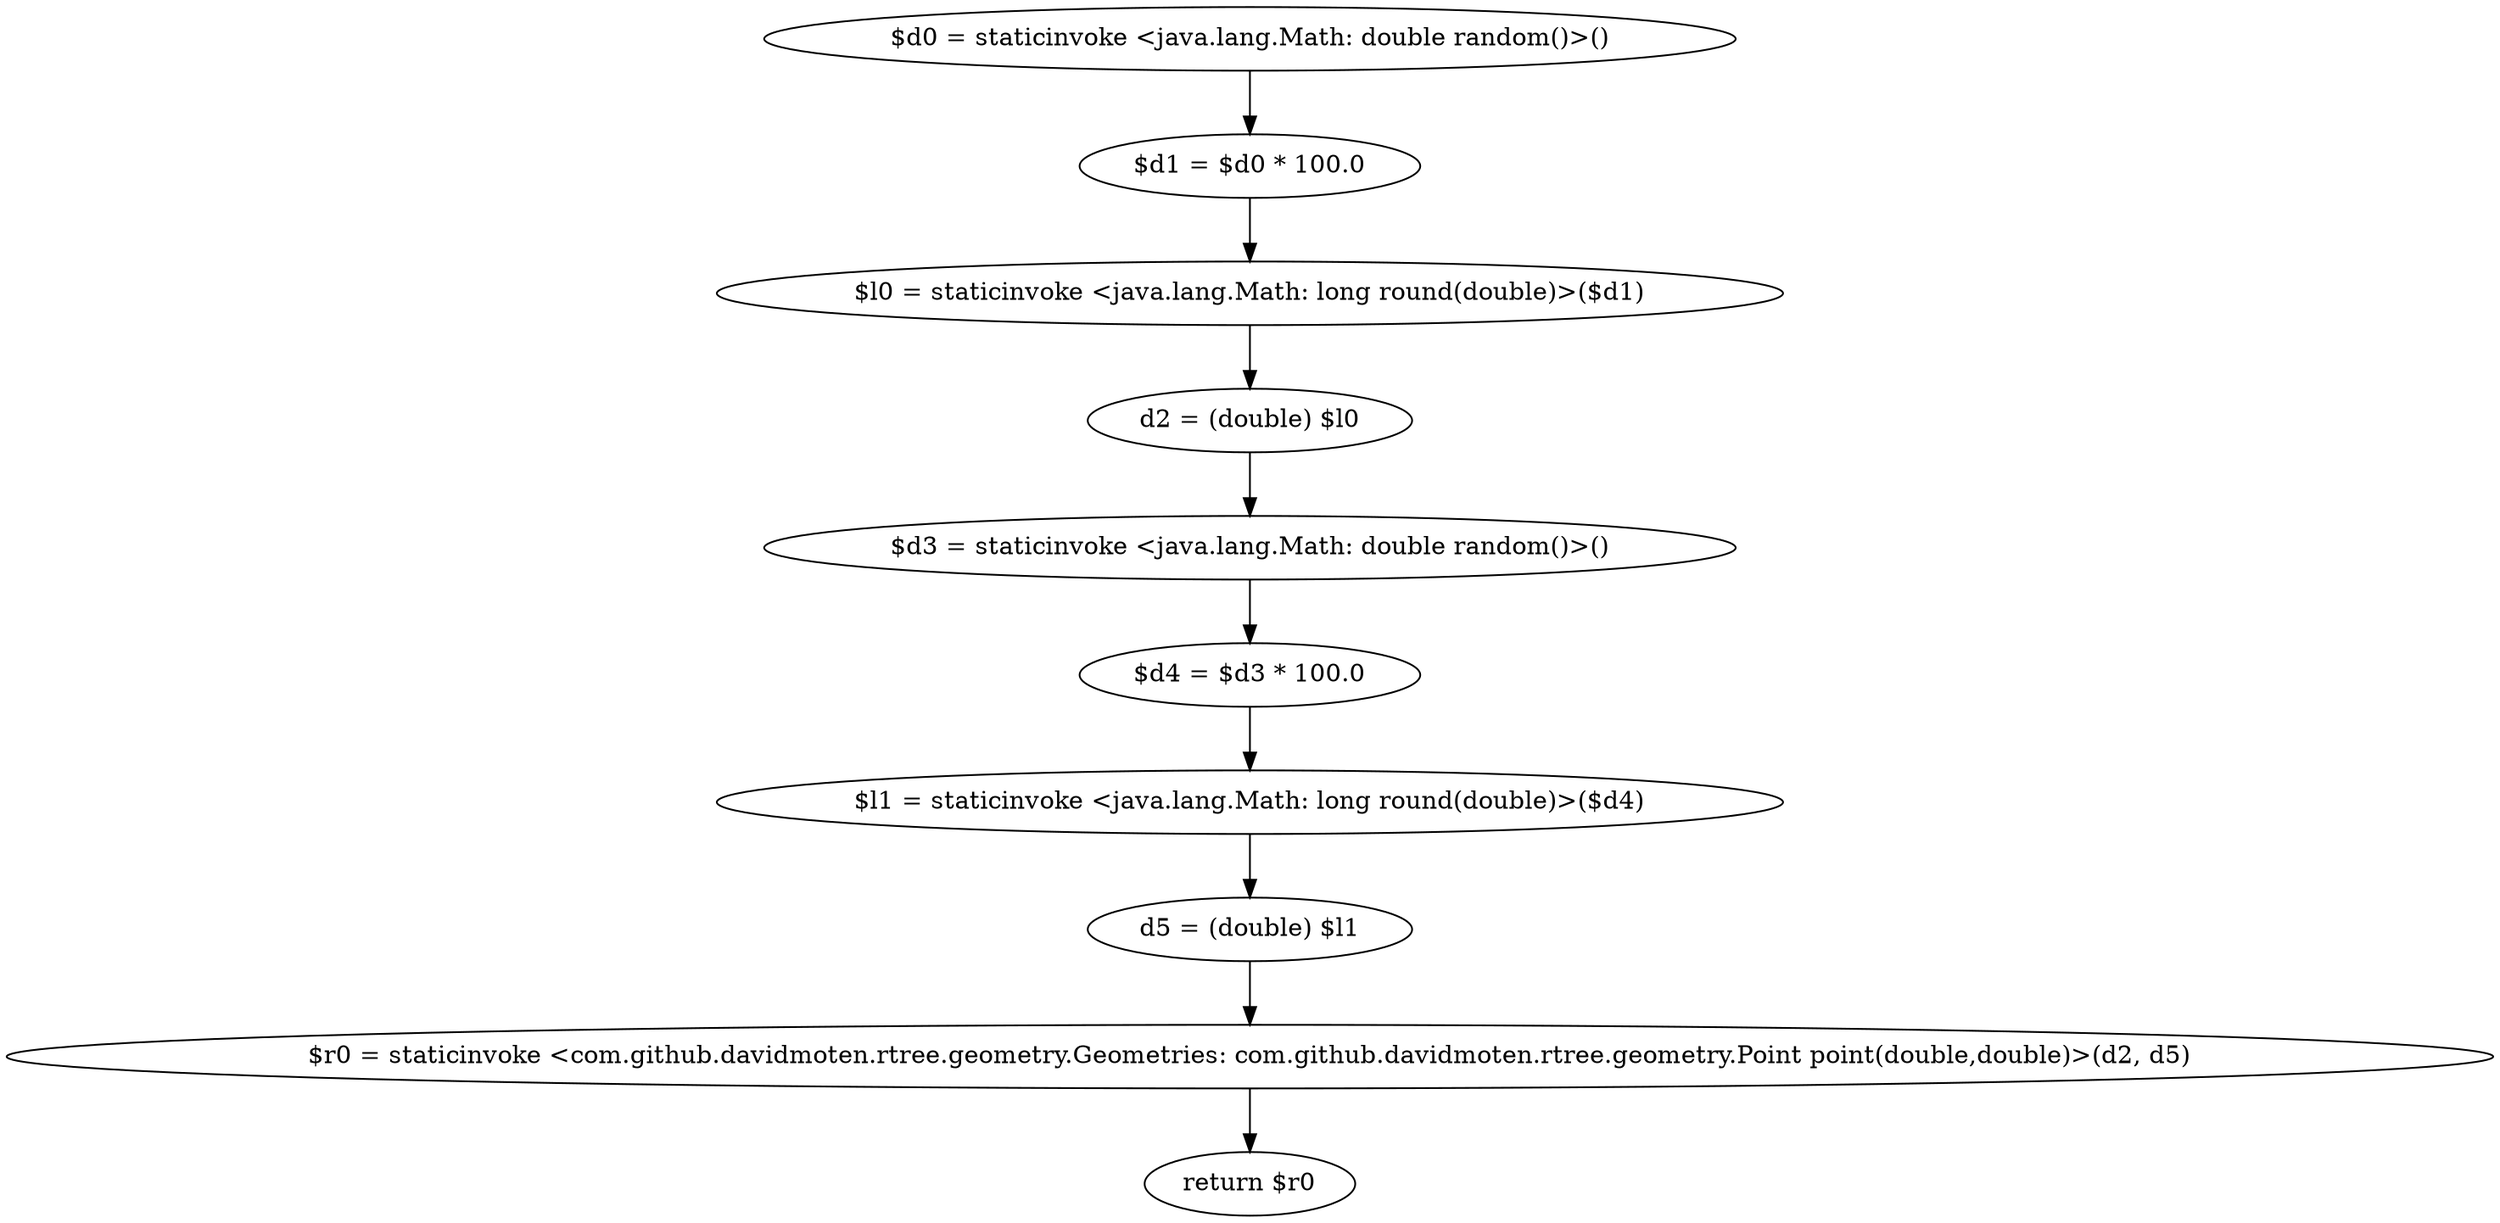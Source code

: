 digraph "unitGraph" {
    "$d0 = staticinvoke <java.lang.Math: double random()>()"
    "$d1 = $d0 * 100.0"
    "$l0 = staticinvoke <java.lang.Math: long round(double)>($d1)"
    "d2 = (double) $l0"
    "$d3 = staticinvoke <java.lang.Math: double random()>()"
    "$d4 = $d3 * 100.0"
    "$l1 = staticinvoke <java.lang.Math: long round(double)>($d4)"
    "d5 = (double) $l1"
    "$r0 = staticinvoke <com.github.davidmoten.rtree.geometry.Geometries: com.github.davidmoten.rtree.geometry.Point point(double,double)>(d2, d5)"
    "return $r0"
    "$d0 = staticinvoke <java.lang.Math: double random()>()"->"$d1 = $d0 * 100.0";
    "$d1 = $d0 * 100.0"->"$l0 = staticinvoke <java.lang.Math: long round(double)>($d1)";
    "$l0 = staticinvoke <java.lang.Math: long round(double)>($d1)"->"d2 = (double) $l0";
    "d2 = (double) $l0"->"$d3 = staticinvoke <java.lang.Math: double random()>()";
    "$d3 = staticinvoke <java.lang.Math: double random()>()"->"$d4 = $d3 * 100.0";
    "$d4 = $d3 * 100.0"->"$l1 = staticinvoke <java.lang.Math: long round(double)>($d4)";
    "$l1 = staticinvoke <java.lang.Math: long round(double)>($d4)"->"d5 = (double) $l1";
    "d5 = (double) $l1"->"$r0 = staticinvoke <com.github.davidmoten.rtree.geometry.Geometries: com.github.davidmoten.rtree.geometry.Point point(double,double)>(d2, d5)";
    "$r0 = staticinvoke <com.github.davidmoten.rtree.geometry.Geometries: com.github.davidmoten.rtree.geometry.Point point(double,double)>(d2, d5)"->"return $r0";
}
